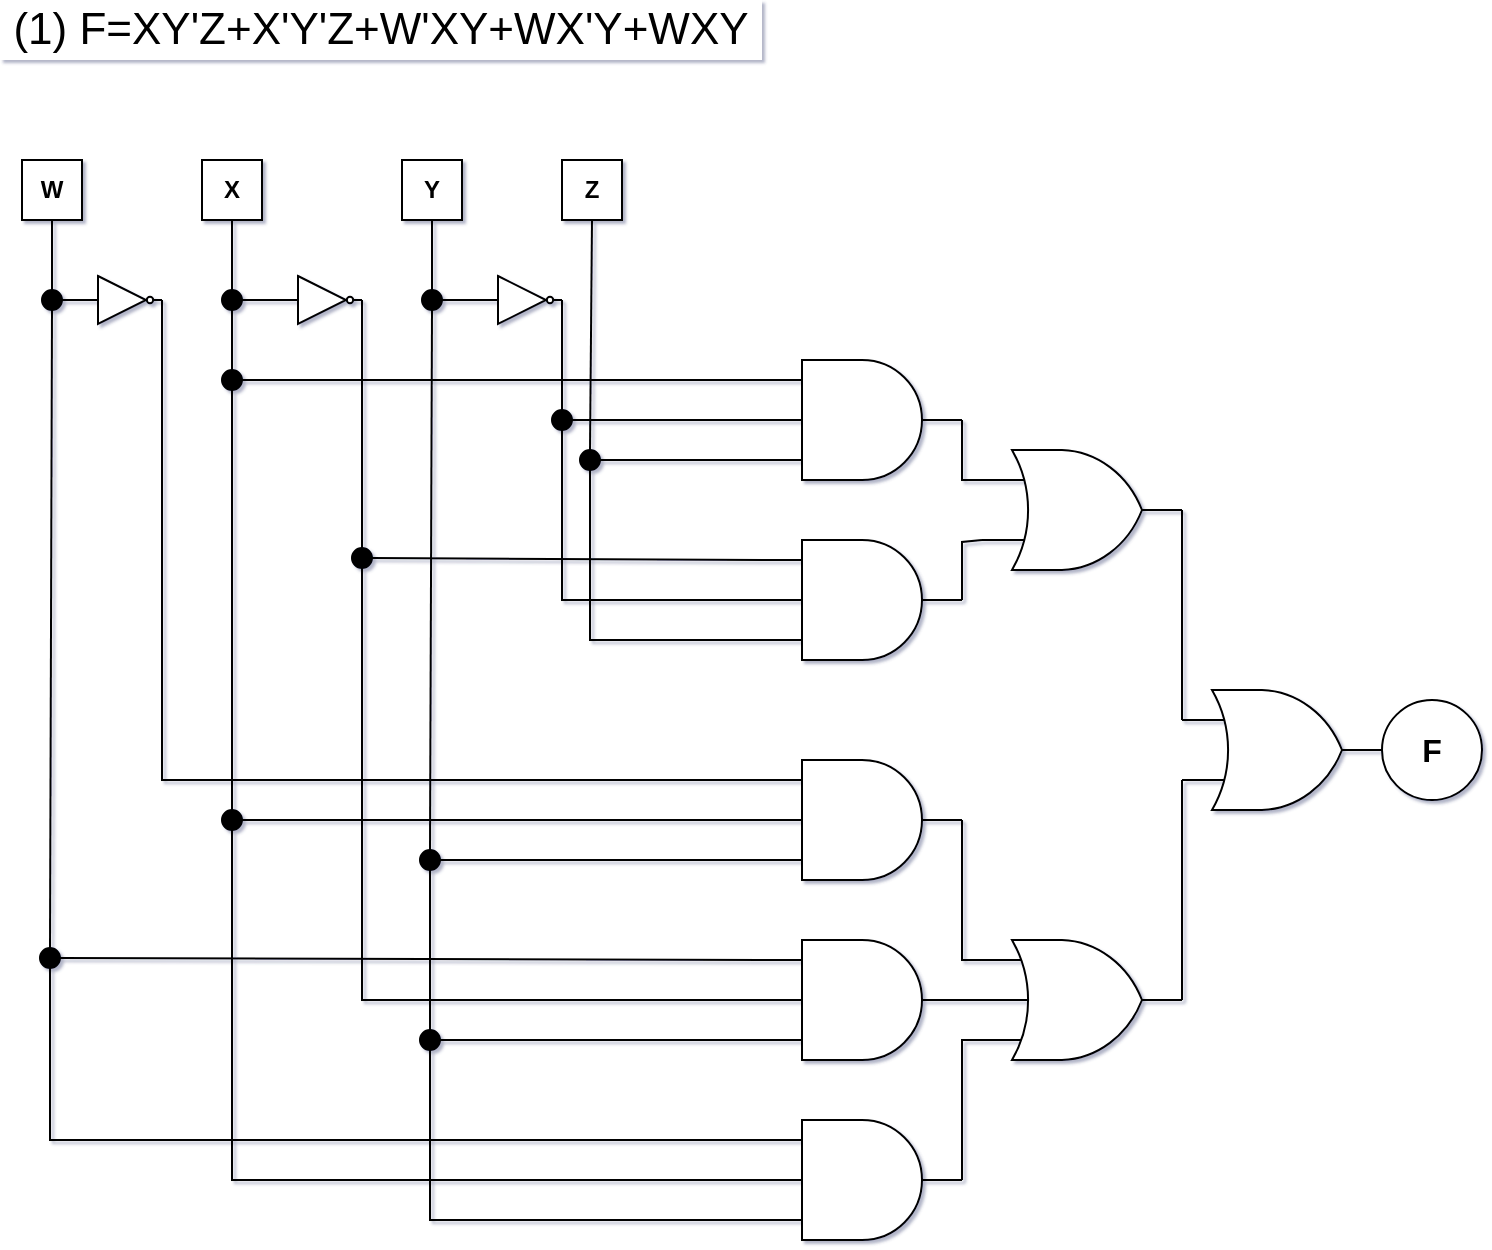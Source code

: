 <mxfile version="20.8.10" type="device"><diagram name="Page-1" id="X5I9Fv9nPwuSvScCJvBg"><mxGraphModel dx="2100" dy="2318" grid="0" gridSize="10" guides="1" tooltips="1" connect="1" arrows="1" fold="1" page="0" pageScale="1" pageWidth="850" pageHeight="1100" math="0" shadow="1"><root><mxCell id="0"/><mxCell id="1" parent="0"/><mxCell id="SuFFKu8tD2GHP8vdJCb2-31" style="edgeStyle=none;rounded=0;orthogonalLoop=1;jettySize=auto;html=1;exitX=0.5;exitY=1;exitDx=0;exitDy=0;entryX=0.5;entryY=0;entryDx=0;entryDy=0;fontSize=12;endArrow=none;endFill=0;startSize=8;endSize=8;" edge="1" parent="1" source="SuFFKu8tD2GHP8vdJCb2-3" target="SuFFKu8tD2GHP8vdJCb2-29"><mxGeometry relative="1" as="geometry"/></mxCell><mxCell id="SuFFKu8tD2GHP8vdJCb2-3" value="X" style="rounded=0;whiteSpace=wrap;html=1;fontStyle=1;" vertex="1" parent="1"><mxGeometry x="-680" y="-850" width="30" height="30" as="geometry"/></mxCell><mxCell id="SuFFKu8tD2GHP8vdJCb2-5" value="Y" style="rounded=0;whiteSpace=wrap;html=1;fontStyle=1;" vertex="1" parent="1"><mxGeometry x="-580" y="-850" width="30" height="30" as="geometry"/></mxCell><mxCell id="SuFFKu8tD2GHP8vdJCb2-27" style="edgeStyle=none;rounded=0;orthogonalLoop=1;jettySize=auto;html=1;exitX=1;exitY=0.5;exitDx=0;exitDy=0;entryX=0;entryY=0.833;entryDx=0;entryDy=0;entryPerimeter=0;fontSize=12;endArrow=none;endFill=0;startSize=8;endSize=8;startArrow=none;" edge="1" parent="1" source="SuFFKu8tD2GHP8vdJCb2-39" target="SuFFKu8tD2GHP8vdJCb2-19"><mxGeometry relative="1" as="geometry"><Array as="points"/></mxGeometry></mxCell><mxCell id="SuFFKu8tD2GHP8vdJCb2-6" value="Z" style="rounded=0;whiteSpace=wrap;html=1;fontStyle=1;" vertex="1" parent="1"><mxGeometry x="-500" y="-850" width="30" height="30" as="geometry"/></mxCell><mxCell id="SuFFKu8tD2GHP8vdJCb2-43" style="edgeStyle=none;rounded=0;orthogonalLoop=1;jettySize=auto;html=1;exitX=0.5;exitY=1;exitDx=0;exitDy=0;entryX=0.5;entryY=0;entryDx=0;entryDy=0;fontSize=12;endArrow=none;endFill=0;startSize=8;endSize=8;" edge="1" parent="1" source="SuFFKu8tD2GHP8vdJCb2-8" target="SuFFKu8tD2GHP8vdJCb2-42"><mxGeometry relative="1" as="geometry"/></mxCell><mxCell id="SuFFKu8tD2GHP8vdJCb2-8" value="W" style="rounded=0;whiteSpace=wrap;html=1;fontStyle=1;" vertex="1" parent="1"><mxGeometry x="-770" y="-850" width="30" height="30" as="geometry"/></mxCell><mxCell id="SuFFKu8tD2GHP8vdJCb2-9" value="" style="group;" vertex="1" connectable="0" parent="1"><mxGeometry x="-540" y="-792" width="40" height="24" as="geometry"/></mxCell><mxCell id="SuFFKu8tD2GHP8vdJCb2-10" value="" style="verticalLabelPosition=bottom;shadow=0;dashed=0;align=center;html=1;verticalAlign=top;shape=mxgraph.electrical.logic_gates.buffer2;fontSize=16;" vertex="1" parent="SuFFKu8tD2GHP8vdJCb2-9"><mxGeometry width="40" height="24" as="geometry"/></mxCell><mxCell id="SuFFKu8tD2GHP8vdJCb2-11" value="" style="verticalLabelPosition=bottom;shadow=0;dashed=0;align=center;html=1;verticalAlign=top;shape=mxgraph.electrical.logic_gates.inverting_contact;fontSize=16;" vertex="1" parent="SuFFKu8tD2GHP8vdJCb2-9"><mxGeometry x="32" y="10" width="4" height="4" as="geometry"/></mxCell><mxCell id="SuFFKu8tD2GHP8vdJCb2-12" value="" style="group;" vertex="1" connectable="0" parent="1"><mxGeometry x="-640" y="-792" width="40" height="24" as="geometry"/></mxCell><mxCell id="SuFFKu8tD2GHP8vdJCb2-13" value="" style="verticalLabelPosition=bottom;shadow=0;dashed=0;align=center;html=1;verticalAlign=top;shape=mxgraph.electrical.logic_gates.buffer2;fontSize=16;" vertex="1" parent="SuFFKu8tD2GHP8vdJCb2-12"><mxGeometry width="40" height="24" as="geometry"/></mxCell><mxCell id="SuFFKu8tD2GHP8vdJCb2-14" value="" style="verticalLabelPosition=bottom;shadow=0;dashed=0;align=center;html=1;verticalAlign=top;shape=mxgraph.electrical.logic_gates.inverting_contact;fontSize=16;" vertex="1" parent="SuFFKu8tD2GHP8vdJCb2-12"><mxGeometry x="32" y="10" width="4" height="4" as="geometry"/></mxCell><mxCell id="SuFFKu8tD2GHP8vdJCb2-15" value="" style="group;" vertex="1" connectable="0" parent="1"><mxGeometry x="-740" y="-792" width="40" height="24" as="geometry"/></mxCell><mxCell id="SuFFKu8tD2GHP8vdJCb2-16" value="" style="verticalLabelPosition=bottom;shadow=0;dashed=0;align=center;html=1;verticalAlign=top;shape=mxgraph.electrical.logic_gates.buffer2;fontSize=16;" vertex="1" parent="SuFFKu8tD2GHP8vdJCb2-15"><mxGeometry width="40" height="24" as="geometry"/></mxCell><mxCell id="SuFFKu8tD2GHP8vdJCb2-17" value="" style="verticalLabelPosition=bottom;shadow=0;dashed=0;align=center;html=1;verticalAlign=top;shape=mxgraph.electrical.logic_gates.inverting_contact;fontSize=16;" vertex="1" parent="SuFFKu8tD2GHP8vdJCb2-15"><mxGeometry x="32" y="10" width="4" height="4" as="geometry"/></mxCell><mxCell id="SuFFKu8tD2GHP8vdJCb2-57" style="edgeStyle=none;rounded=0;orthogonalLoop=1;jettySize=auto;html=1;exitX=1;exitY=0.5;exitDx=0;exitDy=0;exitPerimeter=0;entryX=0;entryY=0.25;entryDx=0;entryDy=0;entryPerimeter=0;fontSize=12;endArrow=none;endFill=0;startSize=8;endSize=8;" edge="1" parent="1" source="SuFFKu8tD2GHP8vdJCb2-19" target="SuFFKu8tD2GHP8vdJCb2-56"><mxGeometry relative="1" as="geometry"><Array as="points"><mxPoint x="-300" y="-690"/></Array></mxGeometry></mxCell><mxCell id="SuFFKu8tD2GHP8vdJCb2-19" value="" style="verticalLabelPosition=bottom;shadow=0;dashed=0;align=center;html=1;verticalAlign=top;shape=mxgraph.electrical.logic_gates.logic_gate;operation=and;fontSize=16;numInputs=3;" vertex="1" parent="1"><mxGeometry x="-400" y="-750" width="100" height="60" as="geometry"/></mxCell><mxCell id="SuFFKu8tD2GHP8vdJCb2-24" style="edgeStyle=none;rounded=0;orthogonalLoop=1;jettySize=auto;html=1;exitX=1;exitY=0.5;exitDx=0;exitDy=0;fontSize=12;endArrow=none;endFill=0;startSize=8;endSize=8;" edge="1" parent="1" source="SuFFKu8tD2GHP8vdJCb2-23"><mxGeometry relative="1" as="geometry"><mxPoint x="-540" y="-780" as="targetPoint"/></mxGeometry></mxCell><mxCell id="SuFFKu8tD2GHP8vdJCb2-25" style="edgeStyle=none;rounded=0;orthogonalLoop=1;jettySize=auto;html=1;exitX=0.5;exitY=0;exitDx=0;exitDy=0;entryX=0.5;entryY=1;entryDx=0;entryDy=0;fontSize=12;endArrow=none;endFill=0;startSize=8;endSize=8;" edge="1" parent="1" source="SuFFKu8tD2GHP8vdJCb2-23" target="SuFFKu8tD2GHP8vdJCb2-5"><mxGeometry relative="1" as="geometry"/></mxCell><mxCell id="SuFFKu8tD2GHP8vdJCb2-50" style="edgeStyle=none;rounded=0;orthogonalLoop=1;jettySize=auto;html=1;exitX=1;exitY=0.5;exitDx=0;exitDy=0;entryX=0;entryY=0.833;entryDx=0;entryDy=0;entryPerimeter=0;fontSize=12;endArrow=none;endFill=0;startSize=8;endSize=8;startArrow=none;" edge="1" parent="1" source="SuFFKu8tD2GHP8vdJCb2-59" target="SuFFKu8tD2GHP8vdJCb2-45"><mxGeometry relative="1" as="geometry"><Array as="points"/></mxGeometry></mxCell><mxCell id="SuFFKu8tD2GHP8vdJCb2-23" value="" style="ellipse;whiteSpace=wrap;html=1;aspect=fixed;fontSize=16;fillColor=#000000;" vertex="1" parent="1"><mxGeometry x="-570" y="-785" width="10" height="10" as="geometry"/></mxCell><mxCell id="SuFFKu8tD2GHP8vdJCb2-26" style="edgeStyle=none;rounded=0;orthogonalLoop=1;jettySize=auto;html=1;exitX=1;exitY=0.5;exitDx=0;exitDy=0;entryX=0;entryY=0.5;entryDx=0;entryDy=0;entryPerimeter=0;fontSize=12;endArrow=none;endFill=0;startSize=8;endSize=8;startArrow=none;" edge="1" parent="1" source="SuFFKu8tD2GHP8vdJCb2-35" target="SuFFKu8tD2GHP8vdJCb2-19"><mxGeometry relative="1" as="geometry"><Array as="points"/></mxGeometry></mxCell><mxCell id="SuFFKu8tD2GHP8vdJCb2-58" style="edgeStyle=none;rounded=0;orthogonalLoop=1;jettySize=auto;html=1;exitX=1;exitY=0.5;exitDx=0;exitDy=0;exitPerimeter=0;entryX=0;entryY=0.75;entryDx=0;entryDy=0;entryPerimeter=0;fontSize=12;endArrow=none;endFill=0;startSize=8;endSize=8;" edge="1" parent="1" source="SuFFKu8tD2GHP8vdJCb2-28" target="SuFFKu8tD2GHP8vdJCb2-56"><mxGeometry relative="1" as="geometry"><Array as="points"><mxPoint x="-300" y="-659"/></Array></mxGeometry></mxCell><mxCell id="SuFFKu8tD2GHP8vdJCb2-28" value="" style="verticalLabelPosition=bottom;shadow=0;dashed=0;align=center;html=1;verticalAlign=top;shape=mxgraph.electrical.logic_gates.logic_gate;operation=and;fontSize=16;numInputs=3;" vertex="1" parent="1"><mxGeometry x="-400" y="-660" width="100" height="60" as="geometry"/></mxCell><mxCell id="SuFFKu8tD2GHP8vdJCb2-32" style="edgeStyle=none;rounded=0;orthogonalLoop=1;jettySize=auto;html=1;exitX=1;exitY=0.5;exitDx=0;exitDy=0;entryX=0;entryY=0.167;entryDx=0;entryDy=0;entryPerimeter=0;fontSize=12;endArrow=none;endFill=0;startSize=8;endSize=8;startArrow=none;" edge="1" parent="1" source="SuFFKu8tD2GHP8vdJCb2-47" target="SuFFKu8tD2GHP8vdJCb2-19"><mxGeometry relative="1" as="geometry"><Array as="points"/></mxGeometry></mxCell><mxCell id="SuFFKu8tD2GHP8vdJCb2-33" style="edgeStyle=none;rounded=0;orthogonalLoop=1;jettySize=auto;html=1;exitX=1;exitY=0.5;exitDx=0;exitDy=0;entryX=0;entryY=0.5;entryDx=0;entryDy=0;fontSize=12;endArrow=none;endFill=0;startSize=8;endSize=8;" edge="1" parent="1" source="SuFFKu8tD2GHP8vdJCb2-29" target="SuFFKu8tD2GHP8vdJCb2-13"><mxGeometry relative="1" as="geometry"/></mxCell><mxCell id="SuFFKu8tD2GHP8vdJCb2-29" value="" style="ellipse;whiteSpace=wrap;html=1;aspect=fixed;fontSize=16;fillColor=#000000;" vertex="1" parent="1"><mxGeometry x="-670" y="-785" width="10" height="10" as="geometry"/></mxCell><mxCell id="SuFFKu8tD2GHP8vdJCb2-34" style="edgeStyle=none;rounded=0;orthogonalLoop=1;jettySize=auto;html=1;exitX=1;exitY=0.5;exitDx=0;exitDy=0;entryX=0;entryY=0.167;entryDx=0;entryDy=0;entryPerimeter=0;fontSize=12;endArrow=none;endFill=0;startSize=8;endSize=8;startArrow=none;" edge="1" parent="1" source="SuFFKu8tD2GHP8vdJCb2-53" target="SuFFKu8tD2GHP8vdJCb2-28"><mxGeometry relative="1" as="geometry"><Array as="points"/></mxGeometry></mxCell><mxCell id="SuFFKu8tD2GHP8vdJCb2-38" style="edgeStyle=none;rounded=0;orthogonalLoop=1;jettySize=auto;html=1;exitX=0.5;exitY=1;exitDx=0;exitDy=0;fontSize=12;endArrow=none;endFill=0;startSize=8;endSize=8;" edge="1" parent="1" source="SuFFKu8tD2GHP8vdJCb2-35"><mxGeometry relative="1" as="geometry"><mxPoint x="-400" y="-630" as="targetPoint"/><Array as="points"><mxPoint x="-500" y="-630"/></Array></mxGeometry></mxCell><mxCell id="SuFFKu8tD2GHP8vdJCb2-35" value="" style="ellipse;whiteSpace=wrap;html=1;aspect=fixed;fontSize=16;fillColor=#000000;" vertex="1" parent="1"><mxGeometry x="-505" y="-725" width="10" height="10" as="geometry"/></mxCell><mxCell id="SuFFKu8tD2GHP8vdJCb2-37" style="edgeStyle=none;rounded=0;orthogonalLoop=1;jettySize=auto;html=1;exitX=1;exitY=0.5;exitDx=0;exitDy=0;entryX=0.5;entryY=0;entryDx=0;entryDy=0;fontSize=12;endArrow=none;endFill=0;startSize=8;endSize=8;" edge="1" parent="1" source="SuFFKu8tD2GHP8vdJCb2-10" target="SuFFKu8tD2GHP8vdJCb2-35"><mxGeometry relative="1" as="geometry"/></mxCell><mxCell id="SuFFKu8tD2GHP8vdJCb2-40" value="" style="edgeStyle=none;rounded=0;orthogonalLoop=1;jettySize=auto;html=1;exitX=0.5;exitY=1;exitDx=0;exitDy=0;entryX=0.5;entryY=0;entryDx=0;entryDy=0;fontSize=12;endArrow=none;endFill=0;startSize=8;endSize=8;" edge="1" parent="1" source="SuFFKu8tD2GHP8vdJCb2-6" target="SuFFKu8tD2GHP8vdJCb2-39"><mxGeometry relative="1" as="geometry"><mxPoint x="-485" y="-820" as="sourcePoint"/><mxPoint x="-400" y="-700" as="targetPoint"/><Array as="points"/></mxGeometry></mxCell><mxCell id="SuFFKu8tD2GHP8vdJCb2-41" style="edgeStyle=none;rounded=0;orthogonalLoop=1;jettySize=auto;html=1;exitX=0.5;exitY=1;exitDx=0;exitDy=0;entryX=0;entryY=0.833;entryDx=0;entryDy=0;entryPerimeter=0;fontSize=12;endArrow=none;endFill=0;startSize=8;endSize=8;" edge="1" parent="1" source="SuFFKu8tD2GHP8vdJCb2-39" target="SuFFKu8tD2GHP8vdJCb2-28"><mxGeometry relative="1" as="geometry"><Array as="points"><mxPoint x="-486" y="-610"/></Array></mxGeometry></mxCell><mxCell id="SuFFKu8tD2GHP8vdJCb2-39" value="" style="ellipse;whiteSpace=wrap;html=1;aspect=fixed;fontSize=16;fillColor=#000000;" vertex="1" parent="1"><mxGeometry x="-491" y="-705" width="10" height="10" as="geometry"/></mxCell><mxCell id="SuFFKu8tD2GHP8vdJCb2-52" style="edgeStyle=none;rounded=0;orthogonalLoop=1;jettySize=auto;html=1;exitX=1;exitY=0.5;exitDx=0;exitDy=0;entryX=0;entryY=0.167;entryDx=0;entryDy=0;entryPerimeter=0;fontSize=12;endArrow=none;endFill=0;startSize=8;endSize=8;startArrow=none;" edge="1" parent="1" source="SuFFKu8tD2GHP8vdJCb2-63" target="SuFFKu8tD2GHP8vdJCb2-51"><mxGeometry relative="1" as="geometry"><Array as="points"/></mxGeometry></mxCell><mxCell id="SuFFKu8tD2GHP8vdJCb2-42" value="" style="ellipse;whiteSpace=wrap;html=1;aspect=fixed;fontSize=16;fillColor=#000000;" vertex="1" parent="1"><mxGeometry x="-760" y="-785" width="10" height="10" as="geometry"/></mxCell><mxCell id="SuFFKu8tD2GHP8vdJCb2-44" style="edgeStyle=none;rounded=0;orthogonalLoop=1;jettySize=auto;html=1;exitX=0;exitY=0.5;exitDx=0;exitDy=0;entryX=1;entryY=0.5;entryDx=0;entryDy=0;fontSize=12;endArrow=none;endFill=0;startSize=8;endSize=8;" edge="1" parent="1" source="SuFFKu8tD2GHP8vdJCb2-16" target="SuFFKu8tD2GHP8vdJCb2-42"><mxGeometry relative="1" as="geometry"/></mxCell><mxCell id="SuFFKu8tD2GHP8vdJCb2-46" style="edgeStyle=none;rounded=0;orthogonalLoop=1;jettySize=auto;html=1;exitX=0;exitY=0.167;exitDx=0;exitDy=0;exitPerimeter=0;entryX=1;entryY=0.5;entryDx=0;entryDy=0;fontSize=12;endArrow=none;endFill=0;startSize=8;endSize=8;" edge="1" parent="1" source="SuFFKu8tD2GHP8vdJCb2-45" target="SuFFKu8tD2GHP8vdJCb2-16"><mxGeometry relative="1" as="geometry"><Array as="points"><mxPoint x="-700" y="-540"/></Array></mxGeometry></mxCell><mxCell id="SuFFKu8tD2GHP8vdJCb2-74" style="edgeStyle=none;rounded=0;orthogonalLoop=1;jettySize=auto;html=1;exitX=1;exitY=0.5;exitDx=0;exitDy=0;exitPerimeter=0;entryX=0;entryY=0.167;entryDx=0;entryDy=0;entryPerimeter=0;fontSize=12;endArrow=none;endFill=0;startSize=8;endSize=8;" edge="1" parent="1" source="SuFFKu8tD2GHP8vdJCb2-45" target="SuFFKu8tD2GHP8vdJCb2-73"><mxGeometry relative="1" as="geometry"><Array as="points"><mxPoint x="-300" y="-450"/></Array></mxGeometry></mxCell><mxCell id="SuFFKu8tD2GHP8vdJCb2-45" value="" style="verticalLabelPosition=bottom;shadow=0;dashed=0;align=center;html=1;verticalAlign=top;shape=mxgraph.electrical.logic_gates.logic_gate;operation=and;fontSize=16;numInputs=3;" vertex="1" parent="1"><mxGeometry x="-400" y="-550" width="100" height="60" as="geometry"/></mxCell><mxCell id="SuFFKu8tD2GHP8vdJCb2-48" value="" style="edgeStyle=none;rounded=0;orthogonalLoop=1;jettySize=auto;html=1;exitX=0.5;exitY=1;exitDx=0;exitDy=0;entryX=0.5;entryY=0;entryDx=0;entryDy=0;fontSize=12;endArrow=none;endFill=0;startSize=8;endSize=8;" edge="1" parent="1" source="SuFFKu8tD2GHP8vdJCb2-29" target="SuFFKu8tD2GHP8vdJCb2-47"><mxGeometry relative="1" as="geometry"><mxPoint x="-665" y="-775" as="sourcePoint"/><mxPoint x="-400" y="-740" as="targetPoint"/><Array as="points"/></mxGeometry></mxCell><mxCell id="SuFFKu8tD2GHP8vdJCb2-49" style="edgeStyle=none;rounded=0;orthogonalLoop=1;jettySize=auto;html=1;exitX=1;exitY=0.5;exitDx=0;exitDy=0;entryX=0;entryY=0.5;entryDx=0;entryDy=0;entryPerimeter=0;fontSize=12;endArrow=none;endFill=0;startSize=8;endSize=8;startArrow=none;" edge="1" parent="1" source="SuFFKu8tD2GHP8vdJCb2-66" target="SuFFKu8tD2GHP8vdJCb2-45"><mxGeometry relative="1" as="geometry"><Array as="points"/></mxGeometry></mxCell><mxCell id="SuFFKu8tD2GHP8vdJCb2-47" value="" style="ellipse;whiteSpace=wrap;html=1;aspect=fixed;fontSize=16;fillColor=#000000;" vertex="1" parent="1"><mxGeometry x="-670" y="-745" width="10" height="10" as="geometry"/></mxCell><mxCell id="SuFFKu8tD2GHP8vdJCb2-61" style="edgeStyle=none;rounded=0;orthogonalLoop=1;jettySize=auto;html=1;exitX=0.5;exitY=0;exitDx=0;exitDy=0;entryX=0.5;entryY=1;entryDx=0;entryDy=0;fontSize=12;endArrow=none;endFill=0;startSize=8;endSize=8;startArrow=none;" edge="1" parent="1" source="SuFFKu8tD2GHP8vdJCb2-69" target="SuFFKu8tD2GHP8vdJCb2-59"><mxGeometry relative="1" as="geometry"><Array as="points"/></mxGeometry></mxCell><mxCell id="SuFFKu8tD2GHP8vdJCb2-75" style="edgeStyle=none;rounded=0;orthogonalLoop=1;jettySize=auto;html=1;exitX=1;exitY=0.5;exitDx=0;exitDy=0;exitPerimeter=0;entryX=0;entryY=0.5;entryDx=0;entryDy=0;entryPerimeter=0;fontSize=12;endArrow=none;endFill=0;startSize=8;endSize=8;" edge="1" parent="1" source="SuFFKu8tD2GHP8vdJCb2-51" target="SuFFKu8tD2GHP8vdJCb2-73"><mxGeometry relative="1" as="geometry"/></mxCell><mxCell id="SuFFKu8tD2GHP8vdJCb2-51" value="" style="verticalLabelPosition=bottom;shadow=0;dashed=0;align=center;html=1;verticalAlign=top;shape=mxgraph.electrical.logic_gates.logic_gate;operation=and;fontSize=16;numInputs=3;" vertex="1" parent="1"><mxGeometry x="-400" y="-460" width="100" height="60" as="geometry"/></mxCell><mxCell id="SuFFKu8tD2GHP8vdJCb2-54" value="" style="edgeStyle=none;rounded=0;orthogonalLoop=1;jettySize=auto;html=1;exitX=1;exitY=0.5;exitDx=0;exitDy=0;entryX=0.5;entryY=0;entryDx=0;entryDy=0;fontSize=12;endArrow=none;endFill=0;startSize=8;endSize=8;" edge="1" parent="1" source="SuFFKu8tD2GHP8vdJCb2-13" target="SuFFKu8tD2GHP8vdJCb2-53"><mxGeometry relative="1" as="geometry"><mxPoint x="-600" y="-780" as="sourcePoint"/><mxPoint x="-400" y="-650" as="targetPoint"/><Array as="points"/></mxGeometry></mxCell><mxCell id="SuFFKu8tD2GHP8vdJCb2-55" style="edgeStyle=none;rounded=0;orthogonalLoop=1;jettySize=auto;html=1;exitX=0.5;exitY=1;exitDx=0;exitDy=0;entryX=0;entryY=0.5;entryDx=0;entryDy=0;entryPerimeter=0;fontSize=12;endArrow=none;endFill=0;startSize=8;endSize=8;" edge="1" parent="1" source="SuFFKu8tD2GHP8vdJCb2-53" target="SuFFKu8tD2GHP8vdJCb2-51"><mxGeometry relative="1" as="geometry"><Array as="points"><mxPoint x="-600" y="-430"/></Array></mxGeometry></mxCell><mxCell id="SuFFKu8tD2GHP8vdJCb2-53" value="" style="ellipse;whiteSpace=wrap;html=1;aspect=fixed;fontSize=16;fillColor=#000000;" vertex="1" parent="1"><mxGeometry x="-605" y="-656" width="10" height="10" as="geometry"/></mxCell><mxCell id="SuFFKu8tD2GHP8vdJCb2-78" style="edgeStyle=none;rounded=0;orthogonalLoop=1;jettySize=auto;html=1;exitX=1;exitY=0.5;exitDx=0;exitDy=0;exitPerimeter=0;entryX=0;entryY=0.25;entryDx=0;entryDy=0;entryPerimeter=0;fontSize=12;endArrow=none;endFill=0;startSize=8;endSize=8;" edge="1" parent="1" source="SuFFKu8tD2GHP8vdJCb2-56" target="SuFFKu8tD2GHP8vdJCb2-77"><mxGeometry relative="1" as="geometry"/></mxCell><mxCell id="SuFFKu8tD2GHP8vdJCb2-56" value="" style="verticalLabelPosition=bottom;shadow=0;dashed=0;align=center;html=1;verticalAlign=top;shape=mxgraph.electrical.logic_gates.logic_gate;operation=or;fontSize=16;" vertex="1" parent="1"><mxGeometry x="-290" y="-705" width="100" height="60" as="geometry"/></mxCell><mxCell id="SuFFKu8tD2GHP8vdJCb2-60" value="" style="edgeStyle=none;rounded=0;orthogonalLoop=1;jettySize=auto;html=1;exitX=0.5;exitY=1;exitDx=0;exitDy=0;entryX=0.5;entryY=0;entryDx=0;entryDy=0;fontSize=12;endArrow=none;endFill=0;startSize=8;endSize=8;" edge="1" parent="1" source="SuFFKu8tD2GHP8vdJCb2-23" target="SuFFKu8tD2GHP8vdJCb2-59"><mxGeometry relative="1" as="geometry"><mxPoint x="-565" y="-775" as="sourcePoint"/><mxPoint x="-400" y="-500" as="targetPoint"/><Array as="points"/></mxGeometry></mxCell><mxCell id="SuFFKu8tD2GHP8vdJCb2-59" value="" style="ellipse;whiteSpace=wrap;html=1;aspect=fixed;fontSize=16;fillColor=#000000;" vertex="1" parent="1"><mxGeometry x="-571" y="-505" width="10" height="10" as="geometry"/></mxCell><mxCell id="SuFFKu8tD2GHP8vdJCb2-65" style="edgeStyle=none;rounded=0;orthogonalLoop=1;jettySize=auto;html=1;exitX=0;exitY=0.167;exitDx=0;exitDy=0;exitPerimeter=0;entryX=0.5;entryY=1;entryDx=0;entryDy=0;fontSize=12;endArrow=none;endFill=0;startSize=8;endSize=8;" edge="1" parent="1" source="SuFFKu8tD2GHP8vdJCb2-62" target="SuFFKu8tD2GHP8vdJCb2-63"><mxGeometry relative="1" as="geometry"><Array as="points"><mxPoint x="-756" y="-360"/></Array></mxGeometry></mxCell><mxCell id="SuFFKu8tD2GHP8vdJCb2-71" style="edgeStyle=none;rounded=0;orthogonalLoop=1;jettySize=auto;html=1;exitX=0;exitY=0.833;exitDx=0;exitDy=0;exitPerimeter=0;entryX=0.5;entryY=1;entryDx=0;entryDy=0;fontSize=12;endArrow=none;endFill=0;startSize=8;endSize=8;" edge="1" parent="1" source="SuFFKu8tD2GHP8vdJCb2-62" target="SuFFKu8tD2GHP8vdJCb2-69"><mxGeometry relative="1" as="geometry"><Array as="points"><mxPoint x="-566" y="-320"/></Array></mxGeometry></mxCell><mxCell id="SuFFKu8tD2GHP8vdJCb2-76" style="edgeStyle=none;rounded=0;orthogonalLoop=1;jettySize=auto;html=1;exitX=1;exitY=0.5;exitDx=0;exitDy=0;exitPerimeter=0;entryX=0;entryY=0.833;entryDx=0;entryDy=0;entryPerimeter=0;fontSize=12;endArrow=none;endFill=0;startSize=8;endSize=8;" edge="1" parent="1" source="SuFFKu8tD2GHP8vdJCb2-62" target="SuFFKu8tD2GHP8vdJCb2-73"><mxGeometry relative="1" as="geometry"><Array as="points"><mxPoint x="-300" y="-410"/></Array></mxGeometry></mxCell><mxCell id="SuFFKu8tD2GHP8vdJCb2-62" value="" style="verticalLabelPosition=bottom;shadow=0;dashed=0;align=center;html=1;verticalAlign=top;shape=mxgraph.electrical.logic_gates.logic_gate;operation=and;fontSize=16;numInputs=3;" vertex="1" parent="1"><mxGeometry x="-400" y="-370" width="100" height="60" as="geometry"/></mxCell><mxCell id="SuFFKu8tD2GHP8vdJCb2-64" value="" style="edgeStyle=none;rounded=0;orthogonalLoop=1;jettySize=auto;html=1;exitX=0.5;exitY=1;exitDx=0;exitDy=0;entryX=0.5;entryY=0;entryDx=0;entryDy=0;fontSize=12;endArrow=none;endFill=0;startSize=8;endSize=8;" edge="1" parent="1" source="SuFFKu8tD2GHP8vdJCb2-42" target="SuFFKu8tD2GHP8vdJCb2-63"><mxGeometry relative="1" as="geometry"><mxPoint x="-755" y="-775" as="sourcePoint"/><mxPoint x="-400" y="-450" as="targetPoint"/><Array as="points"/></mxGeometry></mxCell><mxCell id="SuFFKu8tD2GHP8vdJCb2-63" value="" style="ellipse;whiteSpace=wrap;html=1;aspect=fixed;fontSize=16;fillColor=#000000;" vertex="1" parent="1"><mxGeometry x="-761" y="-456" width="10" height="10" as="geometry"/></mxCell><mxCell id="SuFFKu8tD2GHP8vdJCb2-67" value="" style="edgeStyle=none;rounded=0;orthogonalLoop=1;jettySize=auto;html=1;exitX=0.5;exitY=1;exitDx=0;exitDy=0;entryX=0.5;entryY=0;entryDx=0;entryDy=0;fontSize=12;endArrow=none;endFill=0;startSize=8;endSize=8;" edge="1" parent="1" source="SuFFKu8tD2GHP8vdJCb2-47" target="SuFFKu8tD2GHP8vdJCb2-66"><mxGeometry relative="1" as="geometry"><mxPoint x="-665" y="-735" as="sourcePoint"/><mxPoint x="-400" y="-520" as="targetPoint"/><Array as="points"/></mxGeometry></mxCell><mxCell id="SuFFKu8tD2GHP8vdJCb2-68" style="edgeStyle=none;rounded=0;orthogonalLoop=1;jettySize=auto;html=1;exitX=0.5;exitY=1;exitDx=0;exitDy=0;entryX=0;entryY=0.5;entryDx=0;entryDy=0;entryPerimeter=0;fontSize=12;endArrow=none;endFill=0;startSize=8;endSize=8;" edge="1" parent="1" source="SuFFKu8tD2GHP8vdJCb2-66" target="SuFFKu8tD2GHP8vdJCb2-62"><mxGeometry relative="1" as="geometry"><Array as="points"><mxPoint x="-665" y="-340"/></Array></mxGeometry></mxCell><mxCell id="SuFFKu8tD2GHP8vdJCb2-66" value="" style="ellipse;whiteSpace=wrap;html=1;aspect=fixed;fontSize=16;fillColor=#000000;" vertex="1" parent="1"><mxGeometry x="-670" y="-525" width="10" height="10" as="geometry"/></mxCell><mxCell id="SuFFKu8tD2GHP8vdJCb2-70" value="" style="edgeStyle=none;rounded=0;orthogonalLoop=1;jettySize=auto;html=1;exitX=0;exitY=0.833;exitDx=0;exitDy=0;exitPerimeter=0;entryX=1;entryY=0.5;entryDx=0;entryDy=0;fontSize=12;endArrow=none;endFill=0;startSize=8;endSize=8;" edge="1" parent="1" source="SuFFKu8tD2GHP8vdJCb2-51" target="SuFFKu8tD2GHP8vdJCb2-69"><mxGeometry relative="1" as="geometry"><mxPoint x="-400" y="-410" as="sourcePoint"/><mxPoint x="-566" y="-495" as="targetPoint"/><Array as="points"/></mxGeometry></mxCell><mxCell id="SuFFKu8tD2GHP8vdJCb2-69" value="" style="ellipse;whiteSpace=wrap;html=1;aspect=fixed;fontSize=16;fillColor=#000000;" vertex="1" parent="1"><mxGeometry x="-571" y="-415" width="10" height="10" as="geometry"/></mxCell><mxCell id="SuFFKu8tD2GHP8vdJCb2-79" style="edgeStyle=none;rounded=0;orthogonalLoop=1;jettySize=auto;html=1;exitX=1;exitY=0.5;exitDx=0;exitDy=0;exitPerimeter=0;entryX=0;entryY=0.75;entryDx=0;entryDy=0;entryPerimeter=0;fontSize=12;endArrow=none;endFill=0;startSize=8;endSize=8;" edge="1" parent="1" source="SuFFKu8tD2GHP8vdJCb2-73" target="SuFFKu8tD2GHP8vdJCb2-77"><mxGeometry relative="1" as="geometry"/></mxCell><mxCell id="SuFFKu8tD2GHP8vdJCb2-73" value="" style="verticalLabelPosition=bottom;shadow=0;dashed=0;align=center;html=1;verticalAlign=top;shape=mxgraph.electrical.logic_gates.logic_gate;operation=or;fontSize=16;numInputs=3;" vertex="1" parent="1"><mxGeometry x="-290" y="-460" width="100" height="60" as="geometry"/></mxCell><mxCell id="SuFFKu8tD2GHP8vdJCb2-77" value="" style="verticalLabelPosition=bottom;shadow=0;dashed=0;align=center;html=1;verticalAlign=top;shape=mxgraph.electrical.logic_gates.logic_gate;operation=or;fontSize=16;numInputs=2;" vertex="1" parent="1"><mxGeometry x="-190" y="-585" width="100" height="60" as="geometry"/></mxCell><mxCell id="SuFFKu8tD2GHP8vdJCb2-80" value="&lt;b&gt;F&lt;/b&gt;" style="ellipse;whiteSpace=wrap;html=1;aspect=fixed;fontSize=16;" vertex="1" parent="1"><mxGeometry x="-90" y="-580" width="50" height="50" as="geometry"/></mxCell><mxCell id="SuFFKu8tD2GHP8vdJCb2-81" value="&lt;font style=&quot;font-size: 22px;&quot;&gt;(1)&amp;nbsp;F=XY'Z+X'Y'Z+W'XY+WX'Y+WXY&lt;/font&gt;" style="text;html=1;strokeColor=none;fillColor=default;align=center;verticalAlign=middle;whiteSpace=wrap;rounded=0;fontSize=16;" vertex="1" parent="1"><mxGeometry x="-781" y="-930" width="381" height="30" as="geometry"/></mxCell></root></mxGraphModel></diagram></mxfile>